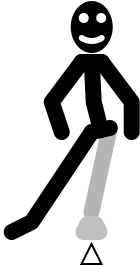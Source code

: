 <?xml version="1.0" encoding="UTF-8"?>
<dia:diagram xmlns:dia="http://www.lysator.liu.se/~alla/dia/">
  <dia:layer name="Segundo plano" visible="true" connectable="true" active="true">
    <dia:group>
      <dia:attribute name="meta">
        <dia:composite type="dict"/>
      </dia:attribute>
      <dia:attribute name="matrix"/>
      <dia:object type="Standard - Ellipse" version="0" id="O0">
        <dia:attribute name="obj_pos">
          <dia:point val="28.612,12.5"/>
        </dia:attribute>
        <dia:attribute name="obj_bb">
          <dia:rectangle val="28.562,12.45;30.662,15.05"/>
        </dia:attribute>
        <dia:attribute name="elem_corner">
          <dia:point val="28.612,12.5"/>
        </dia:attribute>
        <dia:attribute name="elem_width">
          <dia:real val="2"/>
        </dia:attribute>
        <dia:attribute name="elem_height">
          <dia:real val="2.5"/>
        </dia:attribute>
        <dia:attribute name="border_width">
          <dia:real val="0.1"/>
        </dia:attribute>
        <dia:attribute name="inner_color">
          <dia:color val="#000000ff"/>
        </dia:attribute>
      </dia:object>
      <dia:object type="Standard - Ellipse" version="0" id="O1">
        <dia:attribute name="obj_pos">
          <dia:point val="29.784,13"/>
        </dia:attribute>
        <dia:attribute name="obj_bb">
          <dia:rectangle val="29.734,12.95;30.434,13.65"/>
        </dia:attribute>
        <dia:attribute name="elem_corner">
          <dia:point val="29.784,13"/>
        </dia:attribute>
        <dia:attribute name="elem_width">
          <dia:real val="0.6"/>
        </dia:attribute>
        <dia:attribute name="elem_height">
          <dia:real val="0.6"/>
        </dia:attribute>
      </dia:object>
      <dia:object type="Standard - Ellipse" version="0" id="O2">
        <dia:attribute name="obj_pos">
          <dia:point val="28.912,13"/>
        </dia:attribute>
        <dia:attribute name="obj_bb">
          <dia:rectangle val="28.862,12.95;29.562,13.65"/>
        </dia:attribute>
        <dia:attribute name="elem_corner">
          <dia:point val="28.912,13"/>
        </dia:attribute>
        <dia:attribute name="elem_width">
          <dia:real val="0.6"/>
        </dia:attribute>
        <dia:attribute name="elem_height">
          <dia:real val="0.6"/>
        </dia:attribute>
      </dia:object>
      <dia:object type="Standard - BezierLine" version="0" id="O3">
        <dia:attribute name="obj_pos">
          <dia:point val="29.112,14.3"/>
        </dia:attribute>
        <dia:attribute name="obj_bb">
          <dia:rectangle val="28.904,14.092;30.32,14.6"/>
        </dia:attribute>
        <dia:attribute name="bez_points">
          <dia:point val="29.112,14.3"/>
          <dia:point val="29.412,14.5"/>
          <dia:point val="29.812,14.5"/>
          <dia:point val="30.112,14.3"/>
        </dia:attribute>
        <dia:attribute name="corner_types">
          <dia:enum val="0"/>
          <dia:enum val="0"/>
        </dia:attribute>
        <dia:attribute name="line_color">
          <dia:color val="#ffffffff"/>
        </dia:attribute>
        <dia:attribute name="line_width">
          <dia:real val="0.3"/>
        </dia:attribute>
        <dia:attribute name="line_join">
          <dia:enum val="1"/>
        </dia:attribute>
        <dia:attribute name="line_caps">
          <dia:enum val="1"/>
        </dia:attribute>
      </dia:object>
    </dia:group>
    <dia:object type="Standard - PolyLine" version="0" id="O4">
      <dia:attribute name="obj_pos">
        <dia:point val="30.512,18.8"/>
      </dia:attribute>
      <dia:attribute name="obj_bb">
        <dia:rectangle val="29.124,18.324;30.988,23.476"/>
      </dia:attribute>
      <dia:attribute name="poly_points">
        <dia:point val="30.512,18.8"/>
        <dia:point val="29.6,23"/>
      </dia:attribute>
      <dia:attribute name="line_color">
        <dia:color val="#b5b5b5ff"/>
      </dia:attribute>
      <dia:attribute name="line_width">
        <dia:real val="0.8"/>
      </dia:attribute>
      <dia:attribute name="line_join">
        <dia:enum val="1"/>
      </dia:attribute>
      <dia:attribute name="line_caps">
        <dia:enum val="1"/>
      </dia:attribute>
    </dia:object>
    <dia:object type="Standard - PolyLine" version="0" id="O5">
      <dia:attribute name="obj_pos">
        <dia:point val="29.612,15.5"/>
      </dia:attribute>
      <dia:attribute name="obj_bb">
        <dia:rectangle val="29.193,15.081;30.547,19.385"/>
      </dia:attribute>
      <dia:attribute name="poly_points">
        <dia:point val="29.612,15.5"/>
        <dia:point val="29.712,17.5"/>
        <dia:point val="30.062,18.9"/>
      </dia:attribute>
      <dia:attribute name="line_width">
        <dia:real val="0.8"/>
      </dia:attribute>
      <dia:attribute name="line_join">
        <dia:enum val="1"/>
      </dia:attribute>
      <dia:attribute name="line_caps">
        <dia:enum val="1"/>
      </dia:attribute>
      <dia:connections>
        <dia:connection handle="0" to="O11" connection="0"/>
        <dia:connection handle="2" to="O10" connection="0"/>
      </dia:connections>
    </dia:object>
    <dia:object type="Standard - PolyLine" version="0" id="O6">
      <dia:attribute name="obj_pos">
        <dia:point val="30.112,15.5"/>
      </dia:attribute>
      <dia:attribute name="obj_bb">
        <dia:rectangle val="29.552,14.94;32.012,19.4"/>
      </dia:attribute>
      <dia:attribute name="poly_points">
        <dia:point val="30.112,15.5"/>
        <dia:point val="31.612,17.5"/>
        <dia:point val="31.612,19"/>
      </dia:attribute>
      <dia:attribute name="line_width">
        <dia:real val="0.8"/>
      </dia:attribute>
      <dia:attribute name="line_join">
        <dia:enum val="1"/>
      </dia:attribute>
      <dia:attribute name="line_caps">
        <dia:enum val="1"/>
      </dia:attribute>
    </dia:object>
    <dia:object type="Standard - PolyLine" version="0" id="O7">
      <dia:attribute name="obj_pos">
        <dia:point val="29.112,15.5"/>
      </dia:attribute>
      <dia:attribute name="obj_bb">
        <dia:rectangle val="27.166,14.94;29.672,19.506"/>
      </dia:attribute>
      <dia:attribute name="poly_points">
        <dia:point val="29.112,15.5"/>
        <dia:point val="27.612,17.5"/>
        <dia:point val="28.112,19"/>
      </dia:attribute>
      <dia:attribute name="line_width">
        <dia:real val="0.8"/>
      </dia:attribute>
      <dia:attribute name="line_join">
        <dia:enum val="1"/>
      </dia:attribute>
      <dia:attribute name="line_caps">
        <dia:enum val="1"/>
      </dia:attribute>
    </dia:object>
    <dia:object type="Standard - Polygon" version="0" id="O8">
      <dia:attribute name="obj_pos">
        <dia:point val="29.6,24.6"/>
      </dia:attribute>
      <dia:attribute name="obj_bb">
        <dia:rectangle val="29.019,24.488;30.181,25.65"/>
      </dia:attribute>
      <dia:attribute name="poly_points">
        <dia:point val="29.6,24.6"/>
        <dia:point val="30.1,25.6"/>
        <dia:point val="29.1,25.6"/>
      </dia:attribute>
      <dia:attribute name="inner_color">
        <dia:color val="#000000ff"/>
      </dia:attribute>
      <dia:attribute name="show_background">
        <dia:boolean val="false"/>
      </dia:attribute>
    </dia:object>
    <dia:object type="Standard - PolyLine" version="0" id="O9">
      <dia:attribute name="obj_pos">
        <dia:point val="29.612,19"/>
      </dia:attribute>
      <dia:attribute name="obj_bb">
        <dia:rectangle val="25.075,18.445;30.167,24.537"/>
      </dia:attribute>
      <dia:attribute name="poly_points">
        <dia:point val="29.612,19"/>
        <dia:point val="26.612,23.5"/>
        <dia:point val="25.612,24"/>
      </dia:attribute>
      <dia:attribute name="line_width">
        <dia:real val="0.8"/>
      </dia:attribute>
      <dia:attribute name="line_join">
        <dia:enum val="1"/>
      </dia:attribute>
      <dia:attribute name="line_caps">
        <dia:enum val="1"/>
      </dia:attribute>
    </dia:object>
    <dia:object type="Standard - Line" version="0" id="O10">
      <dia:attribute name="obj_pos">
        <dia:point val="29.612,19"/>
      </dia:attribute>
      <dia:attribute name="obj_bb">
        <dia:rectangle val="29.135,18.323;30.989,19.477"/>
      </dia:attribute>
      <dia:attribute name="conn_endpoints">
        <dia:point val="29.612,19"/>
        <dia:point val="30.512,18.8"/>
      </dia:attribute>
      <dia:attribute name="numcp">
        <dia:int val="1"/>
      </dia:attribute>
      <dia:attribute name="line_width">
        <dia:real val="0.8"/>
      </dia:attribute>
      <dia:attribute name="line_caps">
        <dia:enum val="1"/>
      </dia:attribute>
    </dia:object>
    <dia:object type="Standard - Line" version="0" id="O11">
      <dia:attribute name="obj_pos">
        <dia:point val="29.112,15.5"/>
      </dia:attribute>
      <dia:attribute name="obj_bb">
        <dia:rectangle val="28.712,15.1;30.512,15.9"/>
      </dia:attribute>
      <dia:attribute name="conn_endpoints">
        <dia:point val="29.112,15.5"/>
        <dia:point val="30.112,15.5"/>
      </dia:attribute>
      <dia:attribute name="numcp">
        <dia:int val="1"/>
      </dia:attribute>
      <dia:attribute name="line_width">
        <dia:real val="0.8"/>
      </dia:attribute>
      <dia:attribute name="line_caps">
        <dia:enum val="1"/>
      </dia:attribute>
    </dia:object>
    <dia:object type="Standard - Polygon" version="0" id="O12">
      <dia:attribute name="obj_pos">
        <dia:point val="29.2,24"/>
      </dia:attribute>
      <dia:attribute name="obj_bb">
        <dia:rectangle val="28.553,23.2;30.647,24.4"/>
      </dia:attribute>
      <dia:attribute name="poly_points">
        <dia:point val="29.2,24"/>
        <dia:point val="30,24"/>
        <dia:point val="29.8,23.6"/>
        <dia:point val="29.4,23.6"/>
      </dia:attribute>
      <dia:attribute name="line_color">
        <dia:color val="#bfbfbfff"/>
      </dia:attribute>
      <dia:attribute name="line_width">
        <dia:real val="0.8"/>
      </dia:attribute>
      <dia:attribute name="show_background">
        <dia:boolean val="true"/>
      </dia:attribute>
      <dia:attribute name="line_join">
        <dia:enum val="1"/>
      </dia:attribute>
    </dia:object>
  </dia:layer>
</dia:diagram>
